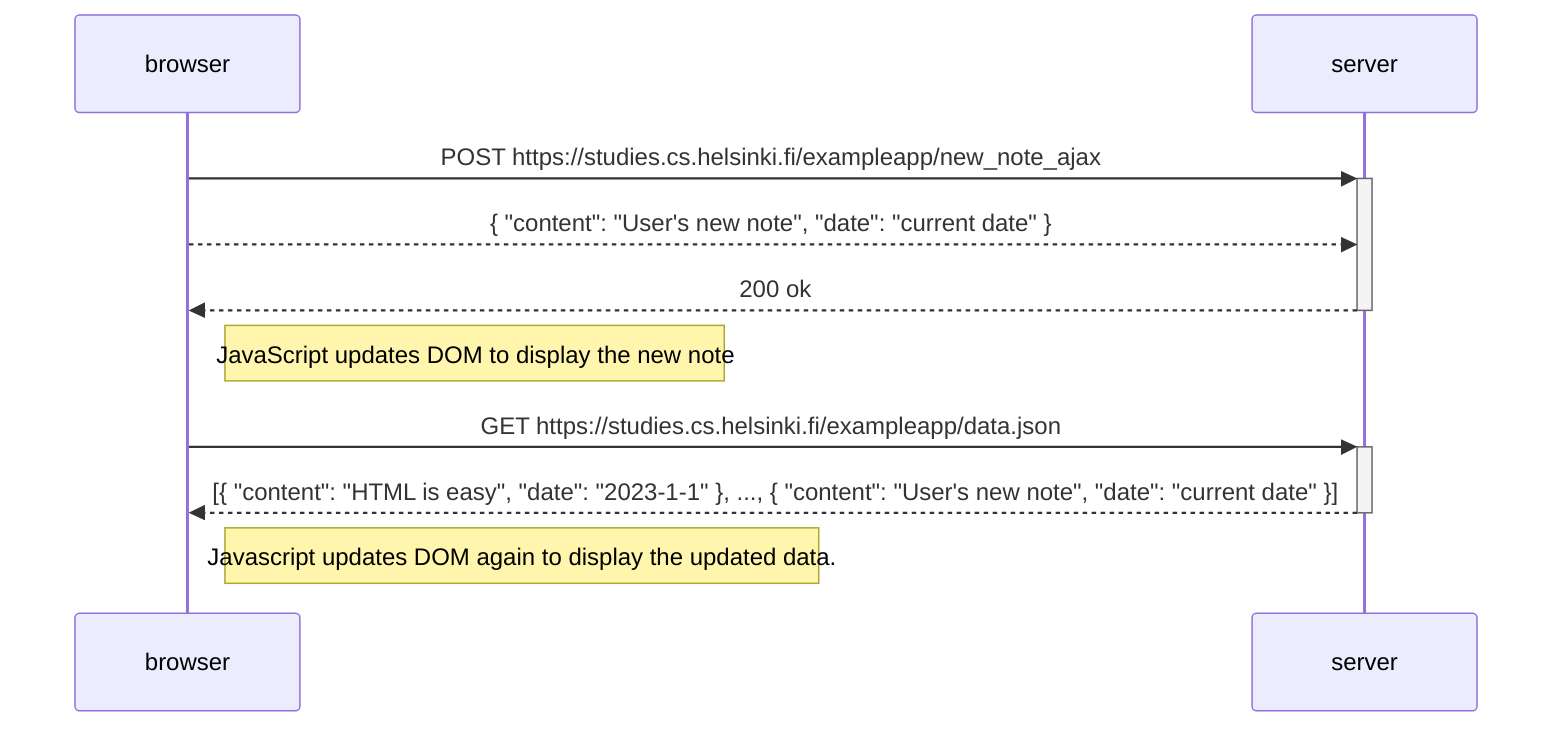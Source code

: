 sequenceDiagram
  participant browser as browser
  participant server as server

  browser ->>+ server: POST https://studies.cs.helsinki.fi/exampleapp/new_note_ajax
  browser -->>server: { "content": "User's new note", "date": "current date" }
  server -->>- browser: 200 ok
  Note right of browser: JavaScript updates DOM to display the new note
  browser ->>+ server: GET https://studies.cs.helsinki.fi/exampleapp/data.json
  server -->>- browser: [{ "content": "HTML is easy", "date": "2023-1-1" }, ..., { "content": "User's new note", "date": "current date" }]
  Note right of browser: Javascript updates DOM again to display the updated data.